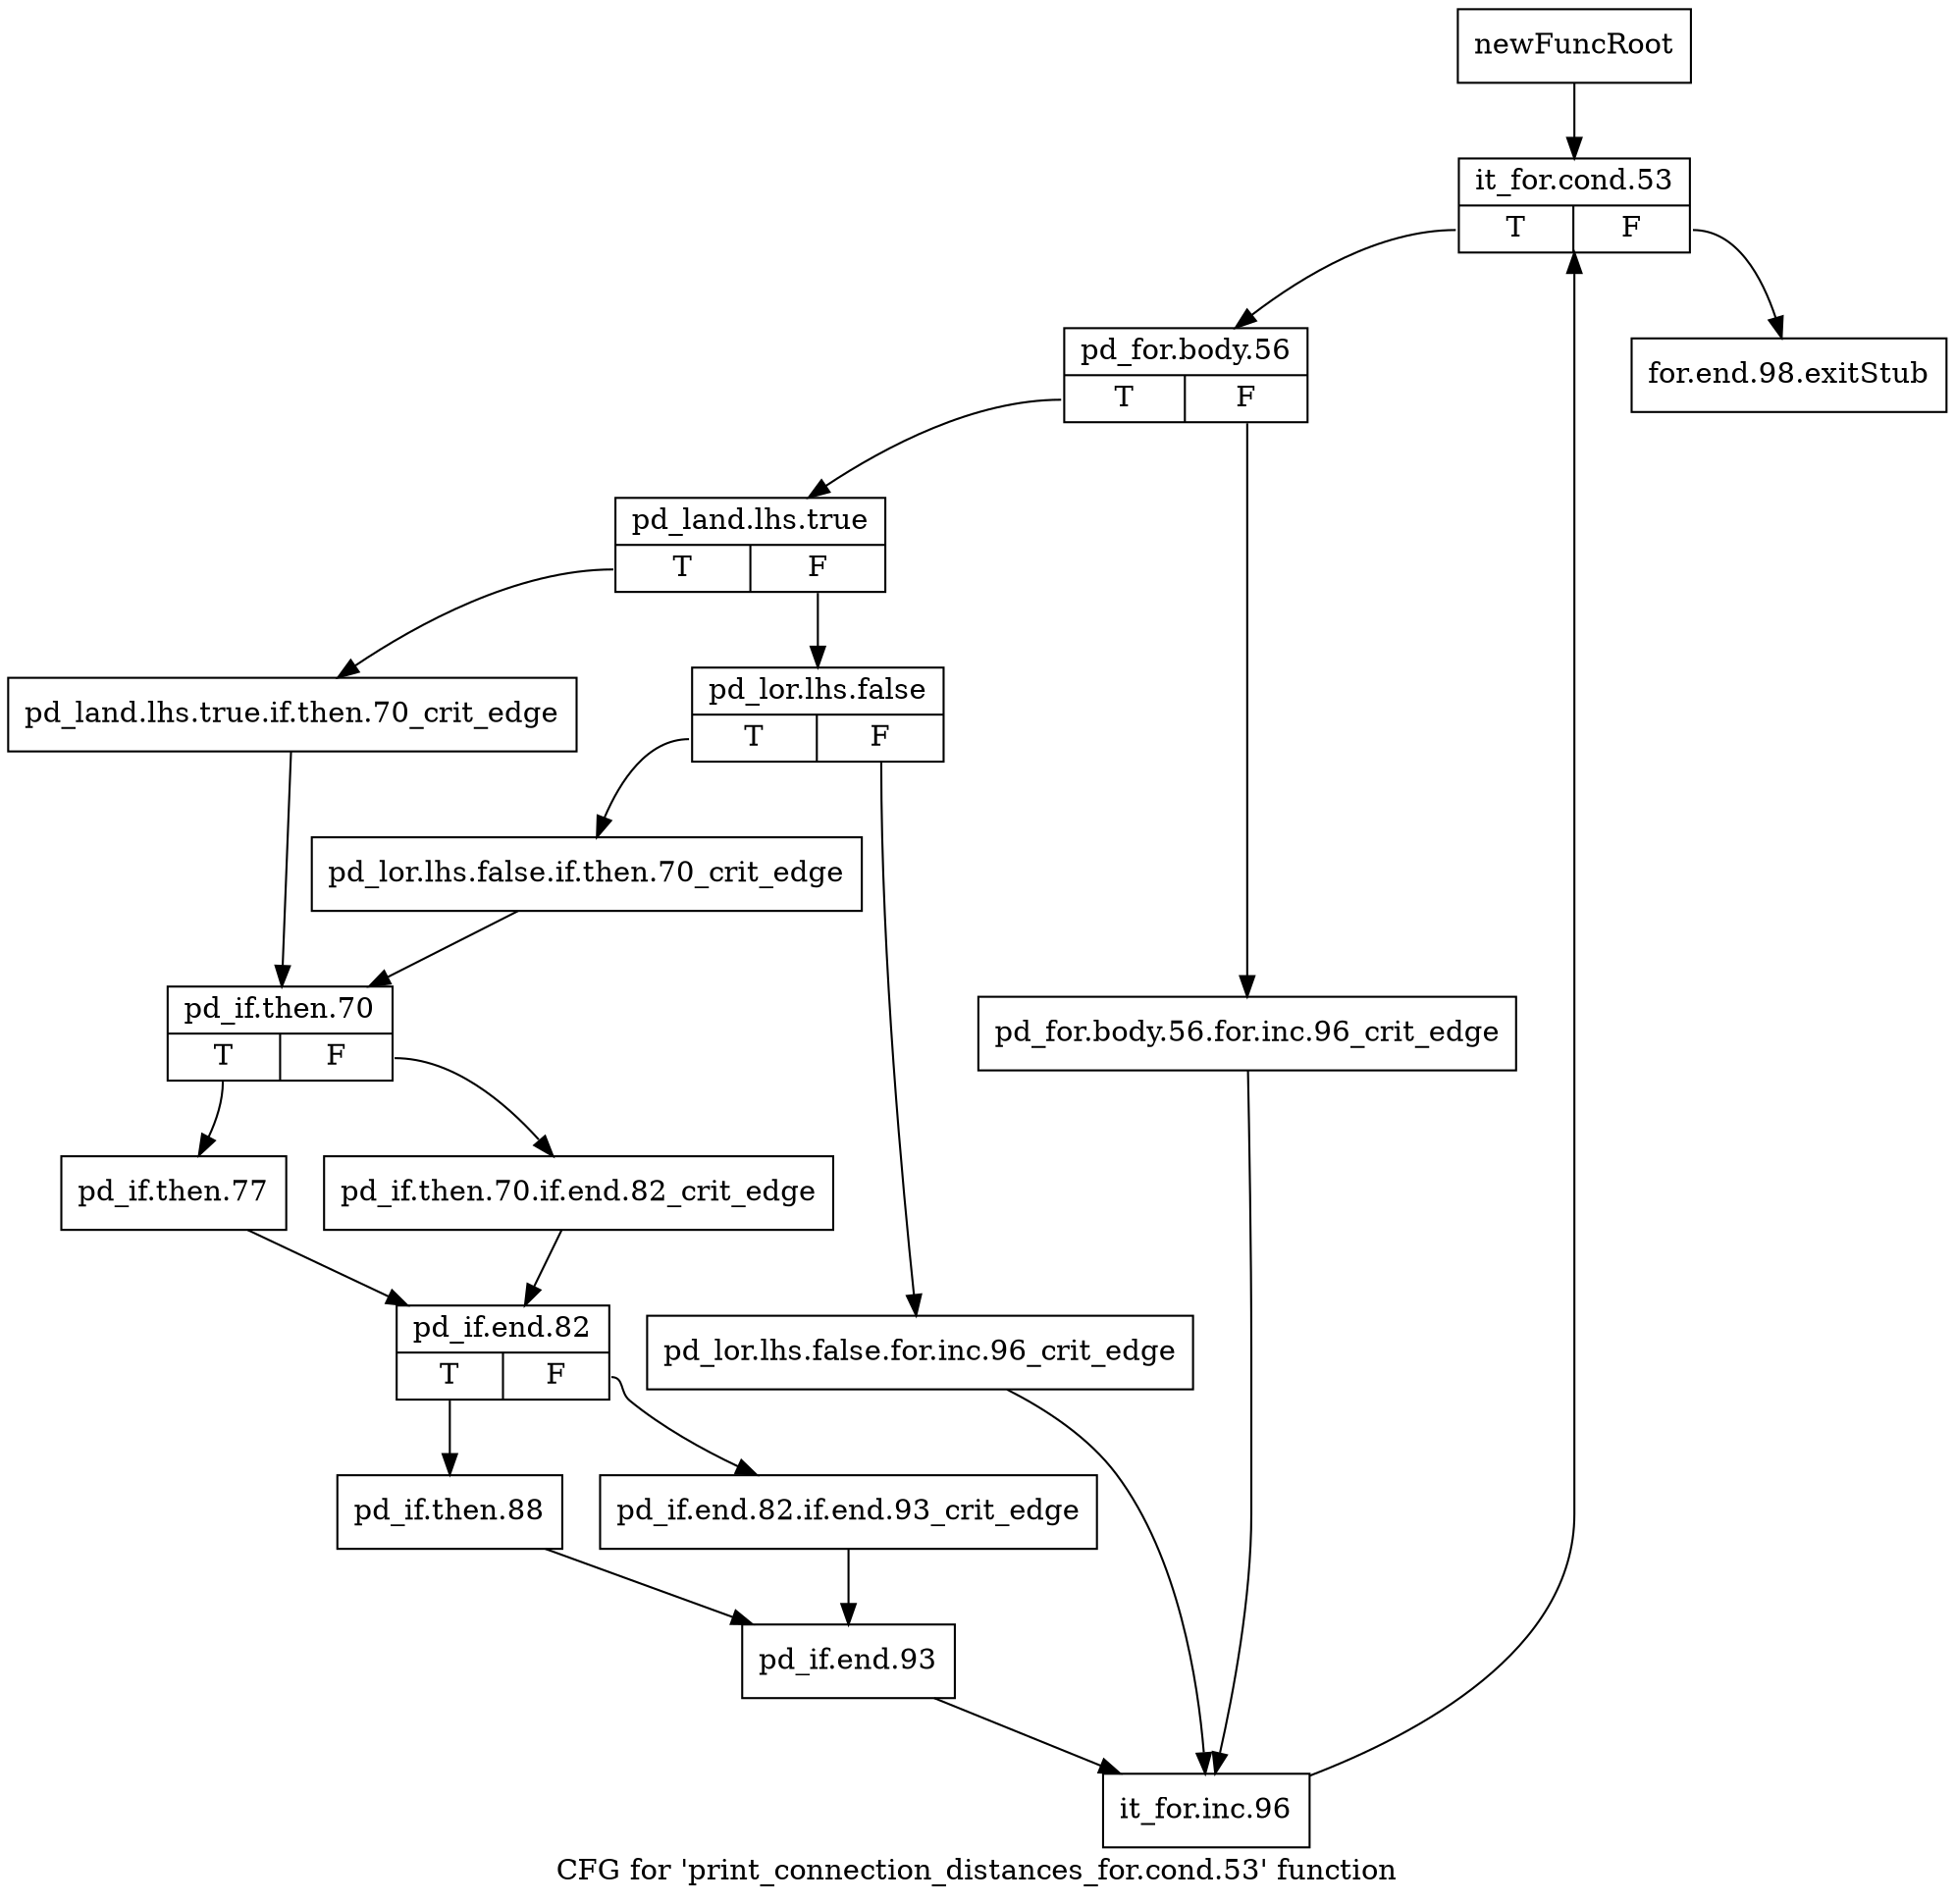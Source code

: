 digraph "CFG for 'print_connection_distances_for.cond.53' function" {
	label="CFG for 'print_connection_distances_for.cond.53' function";

	Node0x43c7a20 [shape=record,label="{newFuncRoot}"];
	Node0x43c7a20 -> Node0x43c7ac0;
	Node0x43c7a70 [shape=record,label="{for.end.98.exitStub}"];
	Node0x43c7ac0 [shape=record,label="{it_for.cond.53|{<s0>T|<s1>F}}"];
	Node0x43c7ac0:s0 -> Node0x43c7b10;
	Node0x43c7ac0:s1 -> Node0x43c7a70;
	Node0x43c7b10 [shape=record,label="{pd_for.body.56|{<s0>T|<s1>F}}"];
	Node0x43c7b10:s0 -> Node0x43c7bb0;
	Node0x43c7b10:s1 -> Node0x43c7b60;
	Node0x43c7b60 [shape=record,label="{pd_for.body.56.for.inc.96_crit_edge}"];
	Node0x43c7b60 -> Node0x43c7f70;
	Node0x43c7bb0 [shape=record,label="{pd_land.lhs.true|{<s0>T|<s1>F}}"];
	Node0x43c7bb0:s0 -> Node0x43c7cf0;
	Node0x43c7bb0:s1 -> Node0x43c7c00;
	Node0x43c7c00 [shape=record,label="{pd_lor.lhs.false|{<s0>T|<s1>F}}"];
	Node0x43c7c00:s0 -> Node0x43c7ca0;
	Node0x43c7c00:s1 -> Node0x43c7c50;
	Node0x43c7c50 [shape=record,label="{pd_lor.lhs.false.for.inc.96_crit_edge}"];
	Node0x43c7c50 -> Node0x43c7f70;
	Node0x43c7ca0 [shape=record,label="{pd_lor.lhs.false.if.then.70_crit_edge}"];
	Node0x43c7ca0 -> Node0x43c7d40;
	Node0x43c7cf0 [shape=record,label="{pd_land.lhs.true.if.then.70_crit_edge}"];
	Node0x43c7cf0 -> Node0x43c7d40;
	Node0x43c7d40 [shape=record,label="{pd_if.then.70|{<s0>T|<s1>F}}"];
	Node0x43c7d40:s0 -> Node0x43c7de0;
	Node0x43c7d40:s1 -> Node0x43c7d90;
	Node0x43c7d90 [shape=record,label="{pd_if.then.70.if.end.82_crit_edge}"];
	Node0x43c7d90 -> Node0x43c7e30;
	Node0x43c7de0 [shape=record,label="{pd_if.then.77}"];
	Node0x43c7de0 -> Node0x43c7e30;
	Node0x43c7e30 [shape=record,label="{pd_if.end.82|{<s0>T|<s1>F}}"];
	Node0x43c7e30:s0 -> Node0x43c7ed0;
	Node0x43c7e30:s1 -> Node0x43c7e80;
	Node0x43c7e80 [shape=record,label="{pd_if.end.82.if.end.93_crit_edge}"];
	Node0x43c7e80 -> Node0x43c7f20;
	Node0x43c7ed0 [shape=record,label="{pd_if.then.88}"];
	Node0x43c7ed0 -> Node0x43c7f20;
	Node0x43c7f20 [shape=record,label="{pd_if.end.93}"];
	Node0x43c7f20 -> Node0x43c7f70;
	Node0x43c7f70 [shape=record,label="{it_for.inc.96}"];
	Node0x43c7f70 -> Node0x43c7ac0;
}
